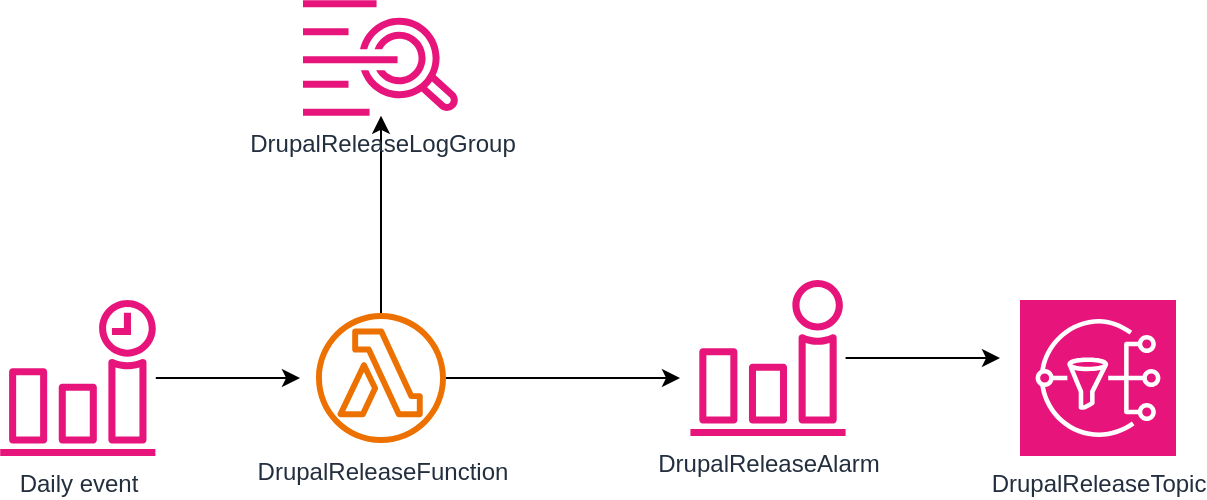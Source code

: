 <mxfile version="21.7.5" type="device">
  <diagram name="Page-1" id="8ngW9oeQaqFLsuMIDDjF">
    <mxGraphModel dx="1414" dy="847" grid="1" gridSize="10" guides="1" tooltips="1" connect="1" arrows="1" fold="1" page="1" pageScale="1" pageWidth="827" pageHeight="1169" math="0" shadow="0">
      <root>
        <mxCell id="0" />
        <mxCell id="1" parent="0" />
        <mxCell id="vDqkfkm0NsfimYqcPVhM-10" style="edgeStyle=orthogonalEdgeStyle;rounded=0;orthogonalLoop=1;jettySize=auto;html=1;" edge="1" parent="1" source="vDqkfkm0NsfimYqcPVhM-1">
          <mxGeometry relative="1" as="geometry">
            <mxPoint x="370" y="279" as="targetPoint" />
          </mxGeometry>
        </mxCell>
        <mxCell id="vDqkfkm0NsfimYqcPVhM-12" style="edgeStyle=orthogonalEdgeStyle;rounded=0;orthogonalLoop=1;jettySize=auto;html=1;" edge="1" parent="1" source="vDqkfkm0NsfimYqcPVhM-1" target="vDqkfkm0NsfimYqcPVhM-5">
          <mxGeometry relative="1" as="geometry" />
        </mxCell>
        <mxCell id="vDqkfkm0NsfimYqcPVhM-1" value="DrupalReleaseFunction" style="sketch=0;outlineConnect=0;fontColor=#232F3E;gradientColor=none;fillColor=#ED7100;strokeColor=none;dashed=0;verticalLabelPosition=bottom;verticalAlign=top;align=center;html=1;fontSize=12;fontStyle=0;aspect=fixed;pointerEvents=1;shape=mxgraph.aws4.lambda_function;" vertex="1" parent="1">
          <mxGeometry x="188" y="246.5" width="65" height="65" as="geometry" />
        </mxCell>
        <mxCell id="vDqkfkm0NsfimYqcPVhM-8" style="edgeStyle=orthogonalEdgeStyle;rounded=0;orthogonalLoop=1;jettySize=auto;html=1;" edge="1" parent="1" source="vDqkfkm0NsfimYqcPVhM-2">
          <mxGeometry relative="1" as="geometry">
            <mxPoint x="530" y="269" as="targetPoint" />
          </mxGeometry>
        </mxCell>
        <mxCell id="vDqkfkm0NsfimYqcPVhM-2" value="DrupalReleaseAlarm" style="sketch=0;outlineConnect=0;fontColor=#232F3E;gradientColor=none;fillColor=#E7157B;strokeColor=none;dashed=0;verticalLabelPosition=bottom;verticalAlign=top;align=center;html=1;fontSize=12;fontStyle=0;aspect=fixed;pointerEvents=1;shape=mxgraph.aws4.alarm;" vertex="1" parent="1">
          <mxGeometry x="375" y="230" width="78" height="78" as="geometry" />
        </mxCell>
        <mxCell id="vDqkfkm0NsfimYqcPVhM-5" value="DrupalReleaseLogGroup" style="sketch=0;outlineConnect=0;fontColor=#232F3E;gradientColor=none;fillColor=#E7157B;strokeColor=none;dashed=0;verticalLabelPosition=bottom;verticalAlign=top;align=center;html=1;fontSize=12;fontStyle=0;aspect=fixed;pointerEvents=1;shape=mxgraph.aws4.cloudwatch_logs;" vertex="1" parent="1">
          <mxGeometry x="181.5" y="90" width="78" height="58" as="geometry" />
        </mxCell>
        <mxCell id="vDqkfkm0NsfimYqcPVhM-6" value="DrupalReleaseTopic" style="sketch=0;points=[[0,0,0],[0.25,0,0],[0.5,0,0],[0.75,0,0],[1,0,0],[0,1,0],[0.25,1,0],[0.5,1,0],[0.75,1,0],[1,1,0],[0,0.25,0],[0,0.5,0],[0,0.75,0],[1,0.25,0],[1,0.5,0],[1,0.75,0]];outlineConnect=0;fontColor=#232F3E;fillColor=#E7157B;strokeColor=#ffffff;dashed=0;verticalLabelPosition=bottom;verticalAlign=top;align=center;html=1;fontSize=12;fontStyle=0;aspect=fixed;shape=mxgraph.aws4.resourceIcon;resIcon=mxgraph.aws4.sns;" vertex="1" parent="1">
          <mxGeometry x="540" y="240" width="78" height="78" as="geometry" />
        </mxCell>
        <mxCell id="vDqkfkm0NsfimYqcPVhM-14" style="edgeStyle=orthogonalEdgeStyle;rounded=0;orthogonalLoop=1;jettySize=auto;html=1;" edge="1" parent="1" source="vDqkfkm0NsfimYqcPVhM-13">
          <mxGeometry relative="1" as="geometry">
            <mxPoint x="180" y="279" as="targetPoint" />
          </mxGeometry>
        </mxCell>
        <mxCell id="vDqkfkm0NsfimYqcPVhM-13" value="Daily event" style="sketch=0;outlineConnect=0;fontColor=#232F3E;gradientColor=none;fillColor=#E7157B;strokeColor=none;dashed=0;verticalLabelPosition=bottom;verticalAlign=top;align=center;html=1;fontSize=12;fontStyle=0;aspect=fixed;pointerEvents=1;shape=mxgraph.aws4.event_time_based;" vertex="1" parent="1">
          <mxGeometry x="30" y="240" width="78" height="78" as="geometry" />
        </mxCell>
      </root>
    </mxGraphModel>
  </diagram>
</mxfile>
